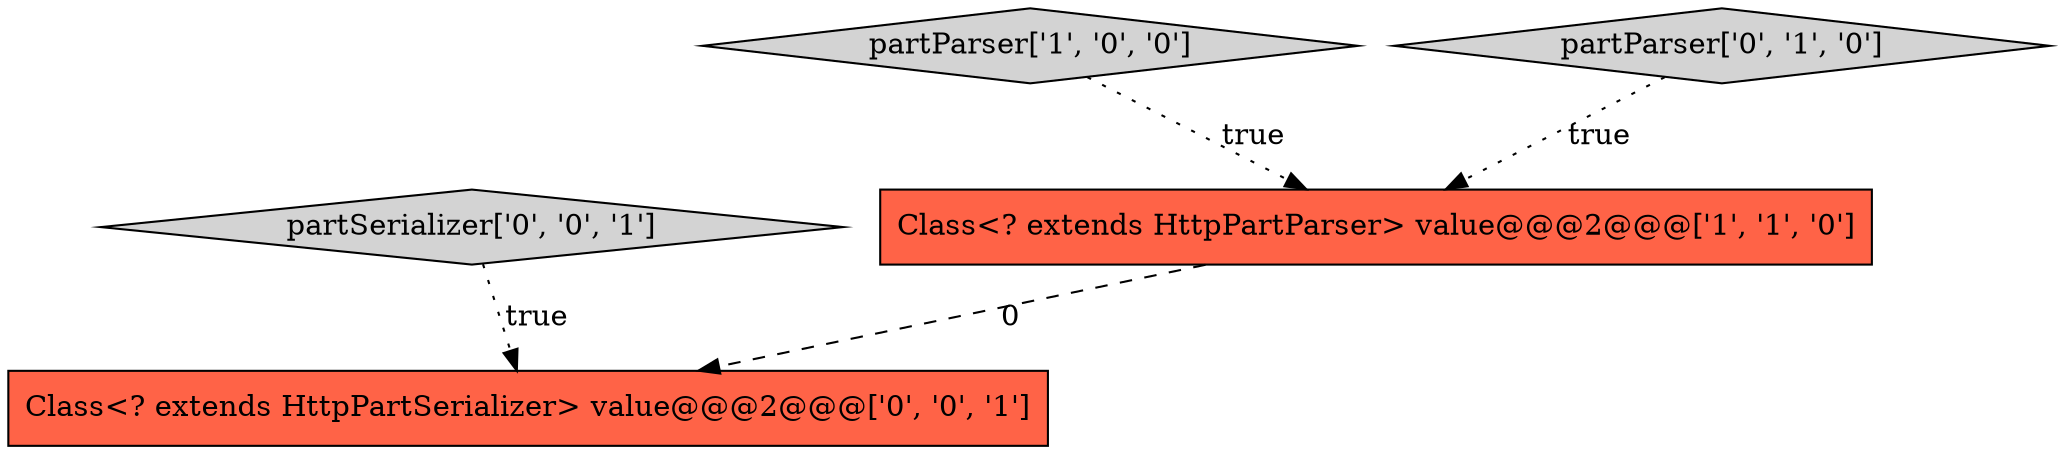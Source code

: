 digraph {
0 [style = filled, label = "Class<? extends HttpPartParser> value@@@2@@@['1', '1', '0']", fillcolor = tomato, shape = box image = "AAA0AAABBB1BBB"];
4 [style = filled, label = "partSerializer['0', '0', '1']", fillcolor = lightgray, shape = diamond image = "AAA0AAABBB3BBB"];
1 [style = filled, label = "partParser['1', '0', '0']", fillcolor = lightgray, shape = diamond image = "AAA0AAABBB1BBB"];
3 [style = filled, label = "Class<? extends HttpPartSerializer> value@@@2@@@['0', '0', '1']", fillcolor = tomato, shape = box image = "AAA0AAABBB3BBB"];
2 [style = filled, label = "partParser['0', '1', '0']", fillcolor = lightgray, shape = diamond image = "AAA0AAABBB2BBB"];
1->0 [style = dotted, label="true"];
2->0 [style = dotted, label="true"];
4->3 [style = dotted, label="true"];
0->3 [style = dashed, label="0"];
}
